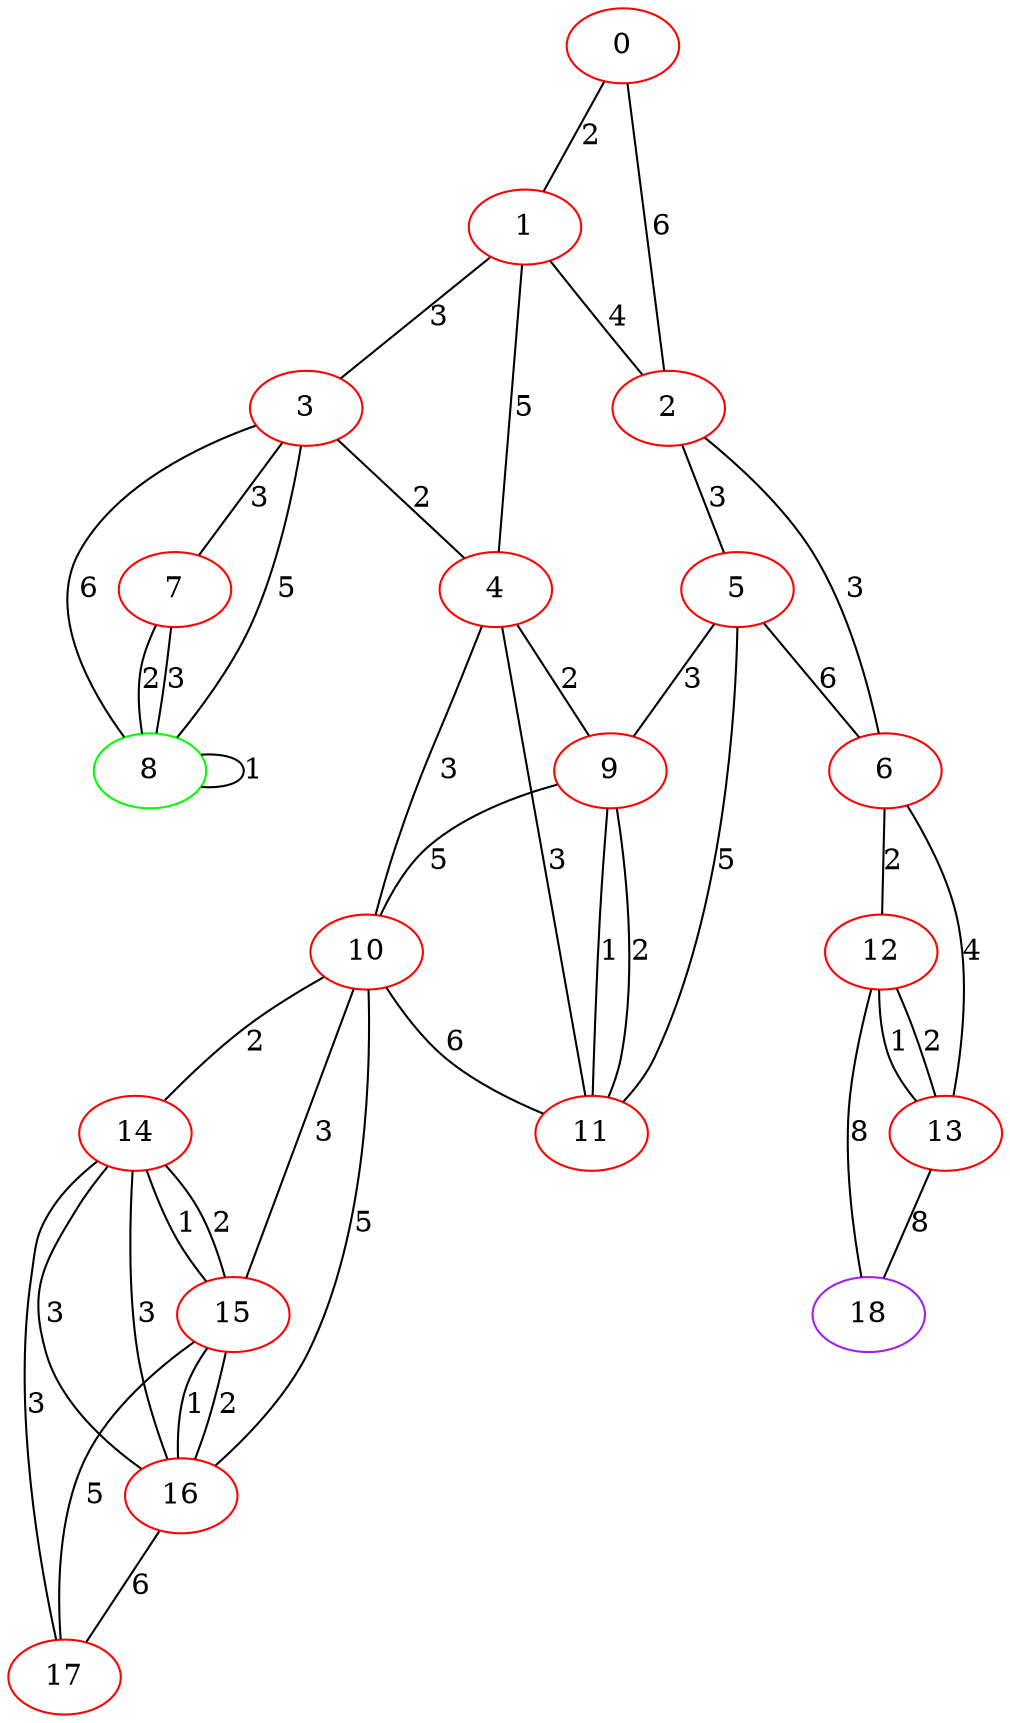 graph "" {
0 [color=red, weight=1];
1 [color=red, weight=1];
2 [color=red, weight=1];
3 [color=red, weight=1];
4 [color=red, weight=1];
5 [color=red, weight=1];
6 [color=red, weight=1];
7 [color=red, weight=1];
8 [color=green, weight=2];
9 [color=red, weight=1];
10 [color=red, weight=1];
11 [color=red, weight=1];
12 [color=red, weight=1];
13 [color=red, weight=1];
14 [color=red, weight=1];
15 [color=red, weight=1];
16 [color=red, weight=1];
17 [color=red, weight=1];
18 [color=purple, weight=4];
0 -- 1  [key=0, label=2];
0 -- 2  [key=0, label=6];
1 -- 2  [key=0, label=4];
1 -- 3  [key=0, label=3];
1 -- 4  [key=0, label=5];
2 -- 5  [key=0, label=3];
2 -- 6  [key=0, label=3];
3 -- 8  [key=0, label=5];
3 -- 8  [key=1, label=6];
3 -- 4  [key=0, label=2];
3 -- 7  [key=0, label=3];
4 -- 11  [key=0, label=3];
4 -- 10  [key=0, label=3];
4 -- 9  [key=0, label=2];
5 -- 9  [key=0, label=3];
5 -- 11  [key=0, label=5];
5 -- 6  [key=0, label=6];
6 -- 12  [key=0, label=2];
6 -- 13  [key=0, label=4];
7 -- 8  [key=0, label=2];
7 -- 8  [key=1, label=3];
8 -- 8  [key=0, label=1];
9 -- 10  [key=0, label=5];
9 -- 11  [key=0, label=2];
9 -- 11  [key=1, label=1];
10 -- 11  [key=0, label=6];
10 -- 14  [key=0, label=2];
10 -- 15  [key=0, label=3];
10 -- 16  [key=0, label=5];
12 -- 18  [key=0, label=8];
12 -- 13  [key=0, label=2];
12 -- 13  [key=1, label=1];
13 -- 18  [key=0, label=8];
14 -- 16  [key=0, label=3];
14 -- 16  [key=1, label=3];
14 -- 17  [key=0, label=3];
14 -- 15  [key=0, label=1];
14 -- 15  [key=1, label=2];
15 -- 16  [key=0, label=2];
15 -- 16  [key=1, label=1];
15 -- 17  [key=0, label=5];
16 -- 17  [key=0, label=6];
}
